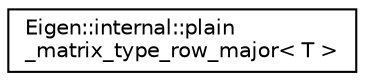 digraph "Graphical Class Hierarchy"
{
  edge [fontname="Helvetica",fontsize="10",labelfontname="Helvetica",labelfontsize="10"];
  node [fontname="Helvetica",fontsize="10",shape=record];
  rankdir="LR";
  Node1 [label="Eigen::internal::plain\l_matrix_type_row_major\< T \>",height=0.2,width=0.4,color="black", fillcolor="white", style="filled",URL="$struct_eigen_1_1internal_1_1plain__matrix__type__row__major.html"];
}
